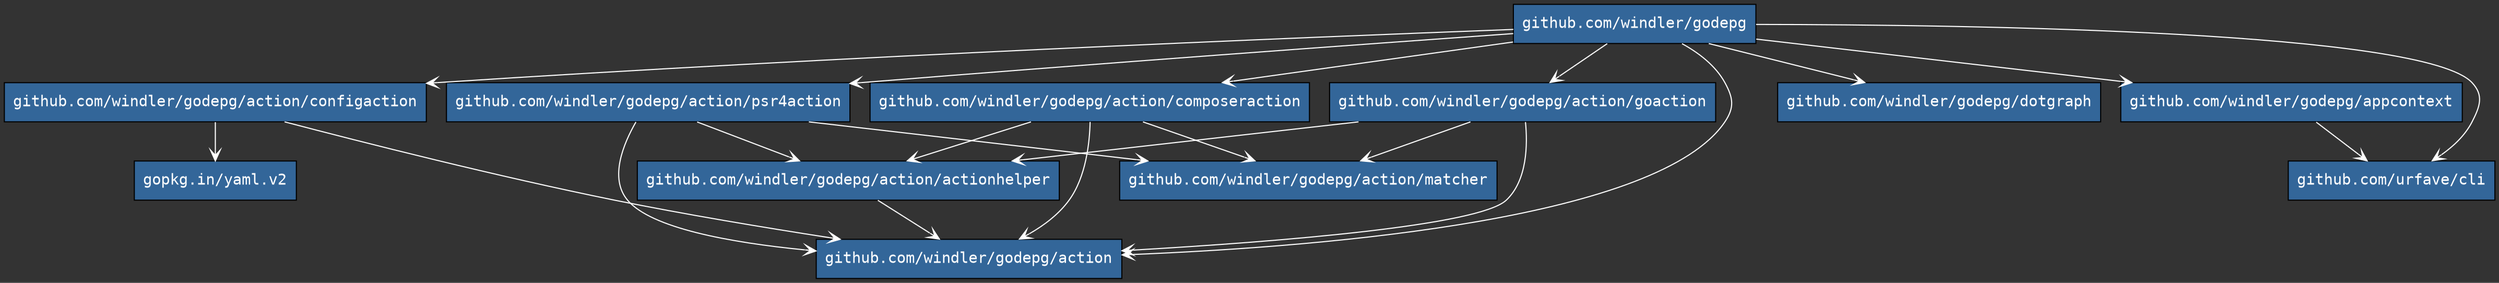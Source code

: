 digraph godepg {
graph [bgcolor="#333333"]
node [shape="rectangle" fillcolor="#336699" style="filled" fontcolor="white" fontname="Courier"]
edge [fontcolor="white" splines="curved" arrowhead="open" color="white"]
"github.com/windler/godepg/action/configaction"
"github.com/windler/godepg/action/configaction"->"github.com/windler/godepg/action"
"github.com/windler/godepg/action/configaction"->"gopkg.in/yaml.v2"
"github.com/windler/godepg/action/matcher"
"github.com/windler/godepg/action/psr4action"
"github.com/windler/godepg/action/psr4action"->"github.com/windler/godepg/action"
"github.com/windler/godepg/action/psr4action"->"github.com/windler/godepg/action/actionhelper"
"github.com/windler/godepg/action/psr4action"->"github.com/windler/godepg/action/matcher"
"github.com/windler/godepg/dotgraph"
"github.com/windler/godepg/action/actionhelper"
"github.com/windler/godepg/action/actionhelper"->"github.com/windler/godepg/action"
"github.com/windler/godepg/action"
"github.com/windler/godepg/action/composeraction"
"github.com/windler/godepg/action/composeraction"->"github.com/windler/godepg/action"
"github.com/windler/godepg/action/composeraction"->"github.com/windler/godepg/action/actionhelper"
"github.com/windler/godepg/action/composeraction"->"github.com/windler/godepg/action/matcher"
"github.com/windler/godepg/action/goaction"
"github.com/windler/godepg/action/goaction"->"github.com/windler/godepg/action"
"github.com/windler/godepg/action/goaction"->"github.com/windler/godepg/action/actionhelper"
"github.com/windler/godepg/action/goaction"->"github.com/windler/godepg/action/matcher"
"github.com/windler/godepg/appcontext"
"github.com/windler/godepg/appcontext"->"github.com/urfave/cli"
"github.com/windler/godepg"
"github.com/windler/godepg"->"github.com/urfave/cli"
"github.com/windler/godepg"->"github.com/windler/godepg/action"
"github.com/windler/godepg"->"github.com/windler/godepg/action/composeraction"
"github.com/windler/godepg"->"github.com/windler/godepg/action/configaction"
"github.com/windler/godepg"->"github.com/windler/godepg/action/goaction"
"github.com/windler/godepg"->"github.com/windler/godepg/action/psr4action"
"github.com/windler/godepg"->"github.com/windler/godepg/appcontext"
"github.com/windler/godepg"->"github.com/windler/godepg/dotgraph"
}